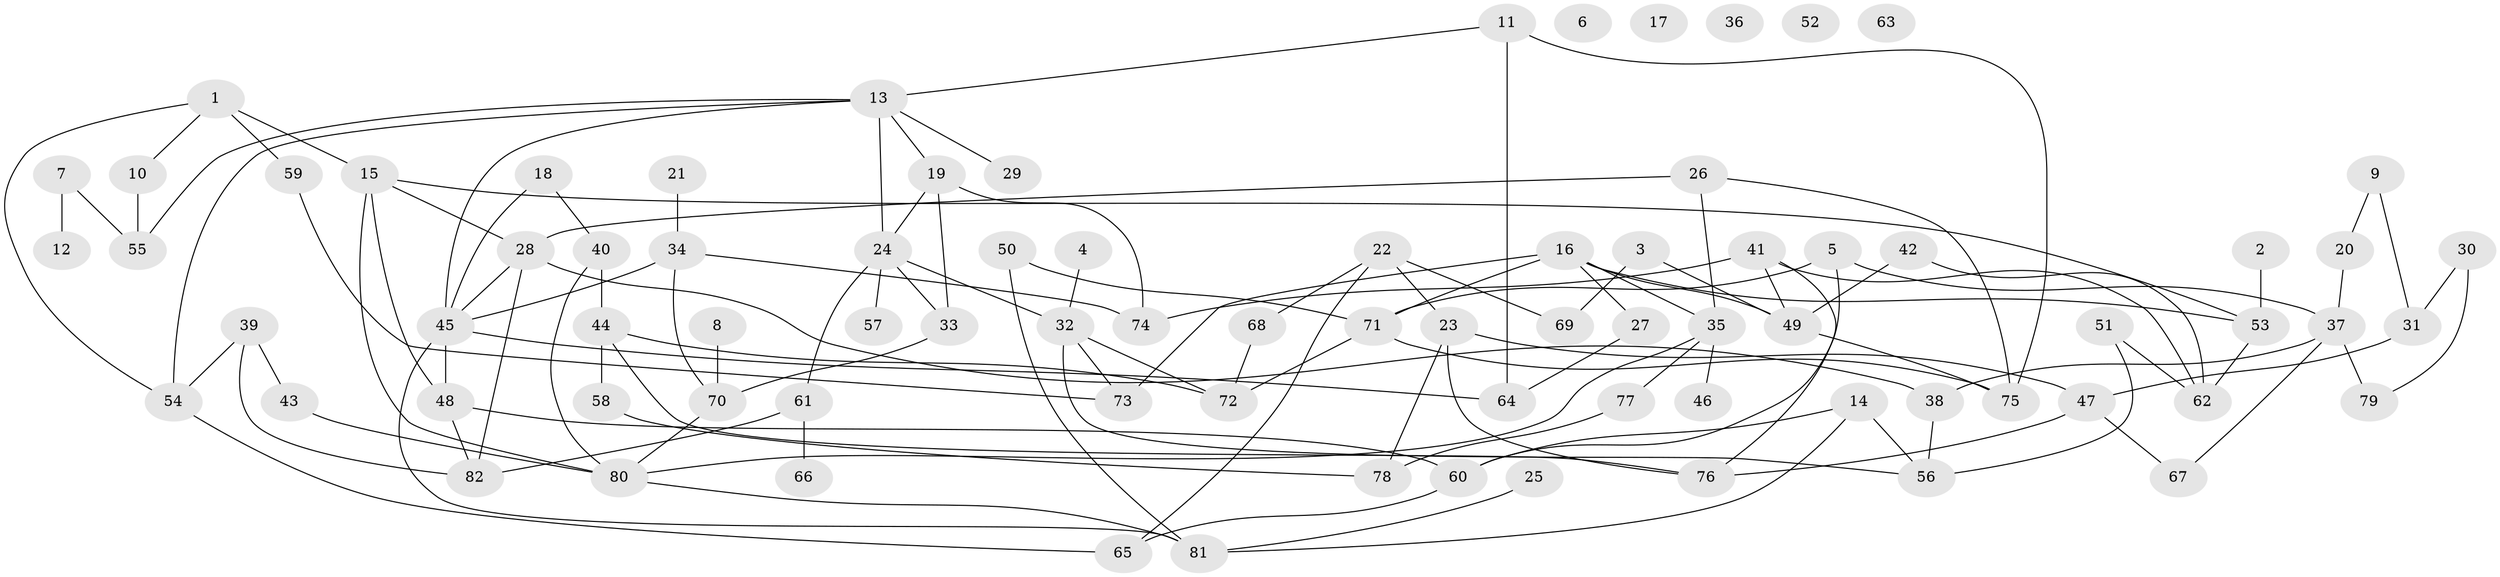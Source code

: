 // coarse degree distribution, {4: 0.09259259259259259, 1: 0.14814814814814814, 2: 0.16666666666666666, 3: 0.14814814814814814, 0: 0.09259259259259259, 8: 0.018518518518518517, 5: 0.12962962962962962, 9: 0.018518518518518517, 7: 0.07407407407407407, 6: 0.1111111111111111}
// Generated by graph-tools (version 1.1) at 2025/41/03/06/25 10:41:22]
// undirected, 82 vertices, 122 edges
graph export_dot {
graph [start="1"]
  node [color=gray90,style=filled];
  1;
  2;
  3;
  4;
  5;
  6;
  7;
  8;
  9;
  10;
  11;
  12;
  13;
  14;
  15;
  16;
  17;
  18;
  19;
  20;
  21;
  22;
  23;
  24;
  25;
  26;
  27;
  28;
  29;
  30;
  31;
  32;
  33;
  34;
  35;
  36;
  37;
  38;
  39;
  40;
  41;
  42;
  43;
  44;
  45;
  46;
  47;
  48;
  49;
  50;
  51;
  52;
  53;
  54;
  55;
  56;
  57;
  58;
  59;
  60;
  61;
  62;
  63;
  64;
  65;
  66;
  67;
  68;
  69;
  70;
  71;
  72;
  73;
  74;
  75;
  76;
  77;
  78;
  79;
  80;
  81;
  82;
  1 -- 10;
  1 -- 15;
  1 -- 54;
  1 -- 59;
  2 -- 53;
  3 -- 49;
  3 -- 69;
  4 -- 32;
  5 -- 37;
  5 -- 60;
  5 -- 71;
  7 -- 12;
  7 -- 55;
  8 -- 70;
  9 -- 20;
  9 -- 31;
  10 -- 55;
  11 -- 13;
  11 -- 64;
  11 -- 75;
  13 -- 19;
  13 -- 24;
  13 -- 29;
  13 -- 45;
  13 -- 54;
  13 -- 55;
  14 -- 56;
  14 -- 60;
  14 -- 81;
  15 -- 28;
  15 -- 48;
  15 -- 53;
  15 -- 80;
  16 -- 27;
  16 -- 35;
  16 -- 49;
  16 -- 53;
  16 -- 71;
  16 -- 73;
  18 -- 40;
  18 -- 45;
  19 -- 24;
  19 -- 33;
  19 -- 74;
  20 -- 37;
  21 -- 34;
  22 -- 23;
  22 -- 65;
  22 -- 68;
  22 -- 69;
  23 -- 47;
  23 -- 76;
  23 -- 78;
  24 -- 32;
  24 -- 33;
  24 -- 57;
  24 -- 61;
  25 -- 81;
  26 -- 28;
  26 -- 35;
  26 -- 75;
  27 -- 64;
  28 -- 38;
  28 -- 45;
  28 -- 82;
  30 -- 31;
  30 -- 79;
  31 -- 47;
  32 -- 56;
  32 -- 72;
  32 -- 73;
  33 -- 70;
  34 -- 45;
  34 -- 70;
  34 -- 74;
  35 -- 46;
  35 -- 77;
  35 -- 80;
  37 -- 38;
  37 -- 67;
  37 -- 79;
  38 -- 56;
  39 -- 43;
  39 -- 54;
  39 -- 82;
  40 -- 44;
  40 -- 80;
  41 -- 49;
  41 -- 62;
  41 -- 74;
  41 -- 76;
  42 -- 49;
  42 -- 62;
  43 -- 80;
  44 -- 58;
  44 -- 72;
  44 -- 76;
  45 -- 48;
  45 -- 64;
  45 -- 81;
  47 -- 67;
  47 -- 76;
  48 -- 60;
  48 -- 82;
  49 -- 75;
  50 -- 71;
  50 -- 81;
  51 -- 56;
  51 -- 62;
  53 -- 62;
  54 -- 65;
  58 -- 78;
  59 -- 73;
  60 -- 65;
  61 -- 66;
  61 -- 82;
  68 -- 72;
  70 -- 80;
  71 -- 72;
  71 -- 75;
  77 -- 78;
  80 -- 81;
}
